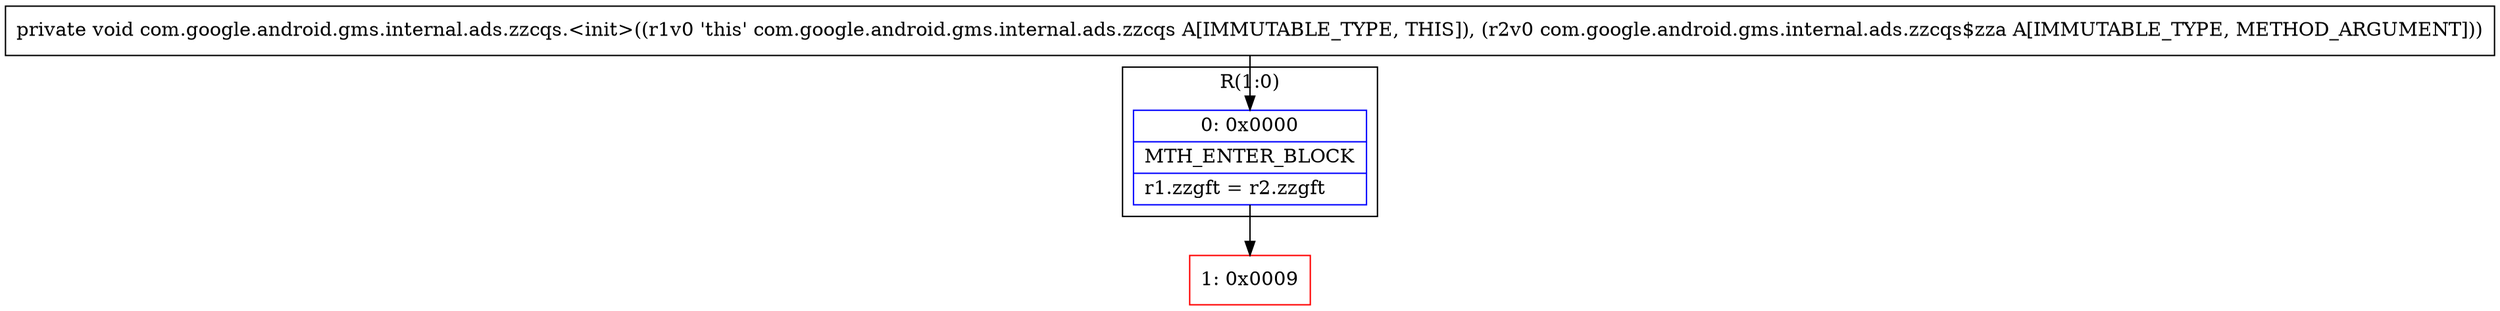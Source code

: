 digraph "CFG forcom.google.android.gms.internal.ads.zzcqs.\<init\>(Lcom\/google\/android\/gms\/internal\/ads\/zzcqs$zza;)V" {
subgraph cluster_Region_1699619629 {
label = "R(1:0)";
node [shape=record,color=blue];
Node_0 [shape=record,label="{0\:\ 0x0000|MTH_ENTER_BLOCK\l|r1.zzgft = r2.zzgft\l}"];
}
Node_1 [shape=record,color=red,label="{1\:\ 0x0009}"];
MethodNode[shape=record,label="{private void com.google.android.gms.internal.ads.zzcqs.\<init\>((r1v0 'this' com.google.android.gms.internal.ads.zzcqs A[IMMUTABLE_TYPE, THIS]), (r2v0 com.google.android.gms.internal.ads.zzcqs$zza A[IMMUTABLE_TYPE, METHOD_ARGUMENT])) }"];
MethodNode -> Node_0;
Node_0 -> Node_1;
}

